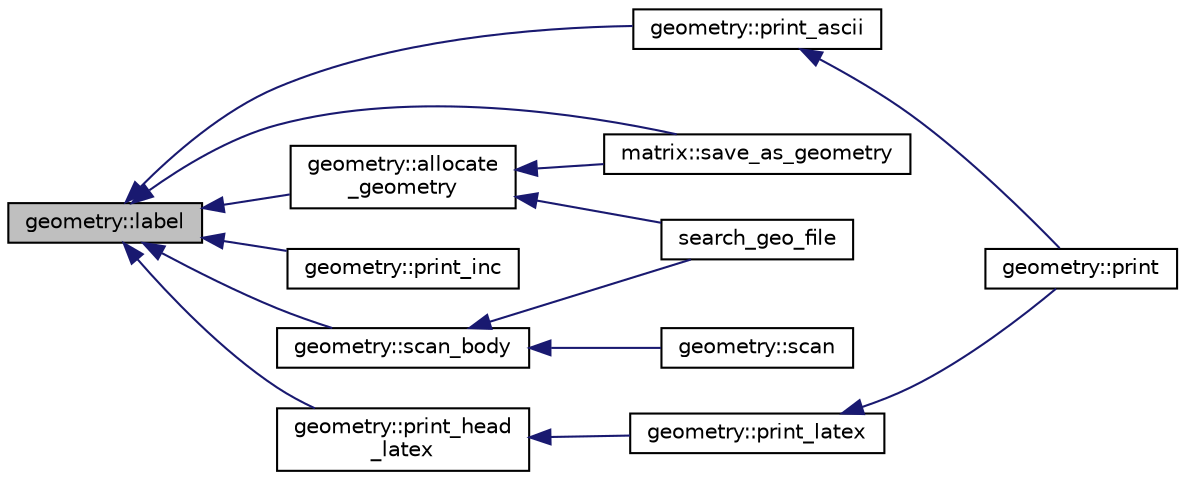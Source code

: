 digraph "geometry::label"
{
  edge [fontname="Helvetica",fontsize="10",labelfontname="Helvetica",labelfontsize="10"];
  node [fontname="Helvetica",fontsize="10",shape=record];
  rankdir="LR";
  Node905 [label="geometry::label",height=0.2,width=0.4,color="black", fillcolor="grey75", style="filled", fontcolor="black"];
  Node905 -> Node906 [dir="back",color="midnightblue",fontsize="10",style="solid",fontname="Helvetica"];
  Node906 [label="geometry::allocate\l_geometry",height=0.2,width=0.4,color="black", fillcolor="white", style="filled",URL="$da/d44/classgeometry.html#a243e84ff38207957ad5976020c19a033"];
  Node906 -> Node907 [dir="back",color="midnightblue",fontsize="10",style="solid",fontname="Helvetica"];
  Node907 [label="search_geo_file",height=0.2,width=0.4,color="black", fillcolor="white", style="filled",URL="$d6/d4a/geometry_8_c.html#a11af609febe3a9db20d8236af36928c5"];
  Node906 -> Node908 [dir="back",color="midnightblue",fontsize="10",style="solid",fontname="Helvetica"];
  Node908 [label="matrix::save_as_geometry",height=0.2,width=0.4,color="black", fillcolor="white", style="filled",URL="$d1/d8d/classmatrix.html#ae2ce1d7bc40998e94c67cc2336f47665"];
  Node905 -> Node909 [dir="back",color="midnightblue",fontsize="10",style="solid",fontname="Helvetica"];
  Node909 [label="geometry::print_head\l_latex",height=0.2,width=0.4,color="black", fillcolor="white", style="filled",URL="$da/d44/classgeometry.html#a1a65ce3ff3b89b6bb663aa9a559ada2a"];
  Node909 -> Node910 [dir="back",color="midnightblue",fontsize="10",style="solid",fontname="Helvetica"];
  Node910 [label="geometry::print_latex",height=0.2,width=0.4,color="black", fillcolor="white", style="filled",URL="$da/d44/classgeometry.html#a1d45497d61d4dc8f7325156158b7e661"];
  Node910 -> Node911 [dir="back",color="midnightblue",fontsize="10",style="solid",fontname="Helvetica"];
  Node911 [label="geometry::print",height=0.2,width=0.4,color="black", fillcolor="white", style="filled",URL="$da/d44/classgeometry.html#af92f963887d22dd3437f585df929208d"];
  Node905 -> Node912 [dir="back",color="midnightblue",fontsize="10",style="solid",fontname="Helvetica"];
  Node912 [label="geometry::print_inc",height=0.2,width=0.4,color="black", fillcolor="white", style="filled",URL="$da/d44/classgeometry.html#a8b902a6f06a92a18b345e4de42e6508d"];
  Node905 -> Node913 [dir="back",color="midnightblue",fontsize="10",style="solid",fontname="Helvetica"];
  Node913 [label="geometry::print_ascii",height=0.2,width=0.4,color="black", fillcolor="white", style="filled",URL="$da/d44/classgeometry.html#a8f5356989decb76fddb4926714240c0d"];
  Node913 -> Node911 [dir="back",color="midnightblue",fontsize="10",style="solid",fontname="Helvetica"];
  Node905 -> Node914 [dir="back",color="midnightblue",fontsize="10",style="solid",fontname="Helvetica"];
  Node914 [label="geometry::scan_body",height=0.2,width=0.4,color="black", fillcolor="white", style="filled",URL="$da/d44/classgeometry.html#a71bc2e3a3f4ca02e8518ab5518a4e0df"];
  Node914 -> Node915 [dir="back",color="midnightblue",fontsize="10",style="solid",fontname="Helvetica"];
  Node915 [label="geometry::scan",height=0.2,width=0.4,color="black", fillcolor="white", style="filled",URL="$da/d44/classgeometry.html#ac6f757d1a8855800d3da3fa1e83e812d"];
  Node914 -> Node907 [dir="back",color="midnightblue",fontsize="10",style="solid",fontname="Helvetica"];
  Node905 -> Node908 [dir="back",color="midnightblue",fontsize="10",style="solid",fontname="Helvetica"];
}
